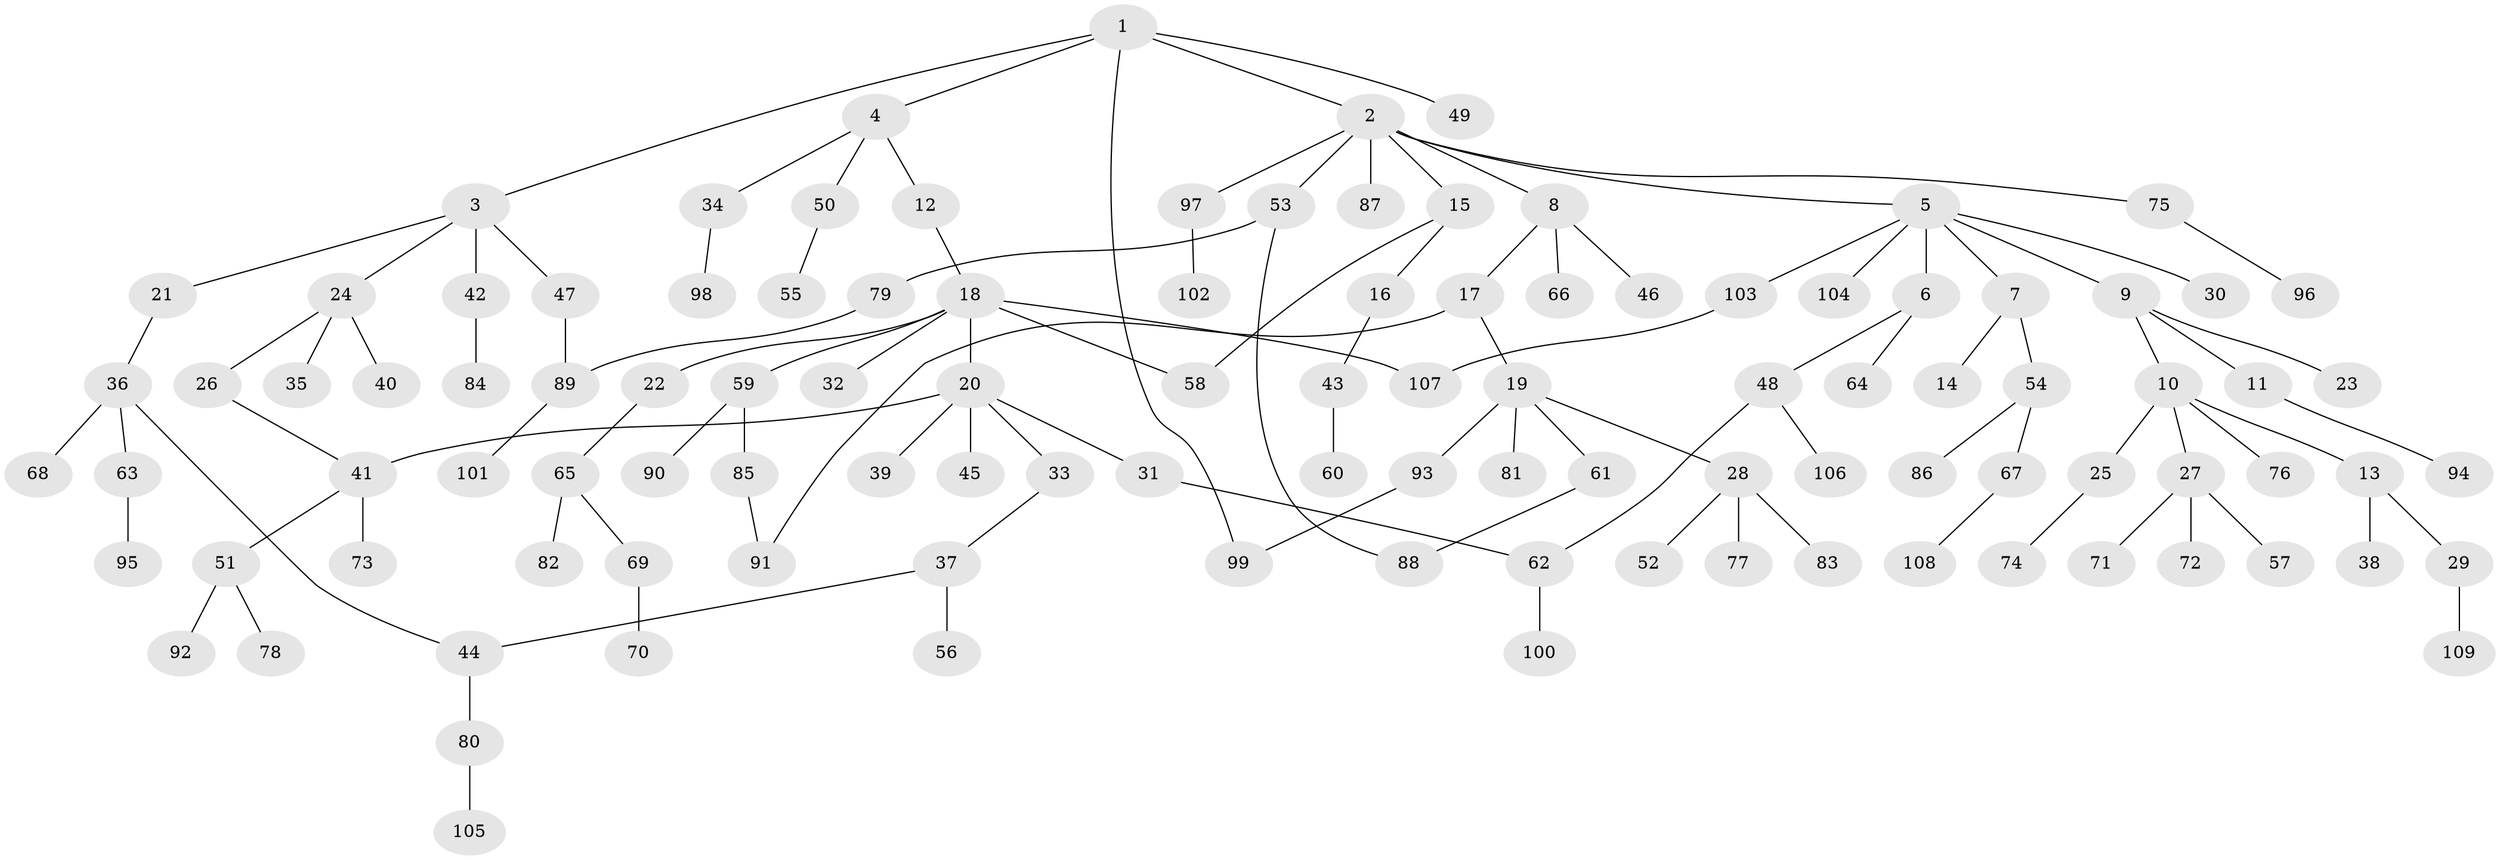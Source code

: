 // coarse degree distribution, {4: 0.06493506493506493, 2: 0.38961038961038963, 3: 0.15584415584415584, 5: 0.025974025974025976, 6: 0.025974025974025976, 1: 0.3246753246753247, 7: 0.012987012987012988}
// Generated by graph-tools (version 1.1) at 2025/36/03/04/25 23:36:00]
// undirected, 109 vertices, 117 edges
graph export_dot {
  node [color=gray90,style=filled];
  1;
  2;
  3;
  4;
  5;
  6;
  7;
  8;
  9;
  10;
  11;
  12;
  13;
  14;
  15;
  16;
  17;
  18;
  19;
  20;
  21;
  22;
  23;
  24;
  25;
  26;
  27;
  28;
  29;
  30;
  31;
  32;
  33;
  34;
  35;
  36;
  37;
  38;
  39;
  40;
  41;
  42;
  43;
  44;
  45;
  46;
  47;
  48;
  49;
  50;
  51;
  52;
  53;
  54;
  55;
  56;
  57;
  58;
  59;
  60;
  61;
  62;
  63;
  64;
  65;
  66;
  67;
  68;
  69;
  70;
  71;
  72;
  73;
  74;
  75;
  76;
  77;
  78;
  79;
  80;
  81;
  82;
  83;
  84;
  85;
  86;
  87;
  88;
  89;
  90;
  91;
  92;
  93;
  94;
  95;
  96;
  97;
  98;
  99;
  100;
  101;
  102;
  103;
  104;
  105;
  106;
  107;
  108;
  109;
  1 -- 2;
  1 -- 3;
  1 -- 4;
  1 -- 49;
  1 -- 99;
  2 -- 5;
  2 -- 8;
  2 -- 15;
  2 -- 53;
  2 -- 75;
  2 -- 87;
  2 -- 97;
  3 -- 21;
  3 -- 24;
  3 -- 42;
  3 -- 47;
  4 -- 12;
  4 -- 34;
  4 -- 50;
  5 -- 6;
  5 -- 7;
  5 -- 9;
  5 -- 30;
  5 -- 103;
  5 -- 104;
  6 -- 48;
  6 -- 64;
  7 -- 14;
  7 -- 54;
  8 -- 17;
  8 -- 46;
  8 -- 66;
  9 -- 10;
  9 -- 11;
  9 -- 23;
  10 -- 13;
  10 -- 25;
  10 -- 27;
  10 -- 76;
  11 -- 94;
  12 -- 18;
  13 -- 29;
  13 -- 38;
  15 -- 16;
  15 -- 58;
  16 -- 43;
  17 -- 19;
  17 -- 91;
  18 -- 20;
  18 -- 22;
  18 -- 32;
  18 -- 58;
  18 -- 59;
  18 -- 107;
  19 -- 28;
  19 -- 61;
  19 -- 81;
  19 -- 93;
  20 -- 31;
  20 -- 33;
  20 -- 39;
  20 -- 45;
  20 -- 41;
  21 -- 36;
  22 -- 65;
  24 -- 26;
  24 -- 35;
  24 -- 40;
  25 -- 74;
  26 -- 41;
  27 -- 57;
  27 -- 71;
  27 -- 72;
  28 -- 52;
  28 -- 77;
  28 -- 83;
  29 -- 109;
  31 -- 62;
  33 -- 37;
  34 -- 98;
  36 -- 44;
  36 -- 63;
  36 -- 68;
  37 -- 56;
  37 -- 44;
  41 -- 51;
  41 -- 73;
  42 -- 84;
  43 -- 60;
  44 -- 80;
  47 -- 89;
  48 -- 62;
  48 -- 106;
  50 -- 55;
  51 -- 78;
  51 -- 92;
  53 -- 79;
  53 -- 88;
  54 -- 67;
  54 -- 86;
  59 -- 85;
  59 -- 90;
  61 -- 88;
  62 -- 100;
  63 -- 95;
  65 -- 69;
  65 -- 82;
  67 -- 108;
  69 -- 70;
  75 -- 96;
  79 -- 89;
  80 -- 105;
  85 -- 91;
  89 -- 101;
  93 -- 99;
  97 -- 102;
  103 -- 107;
}
